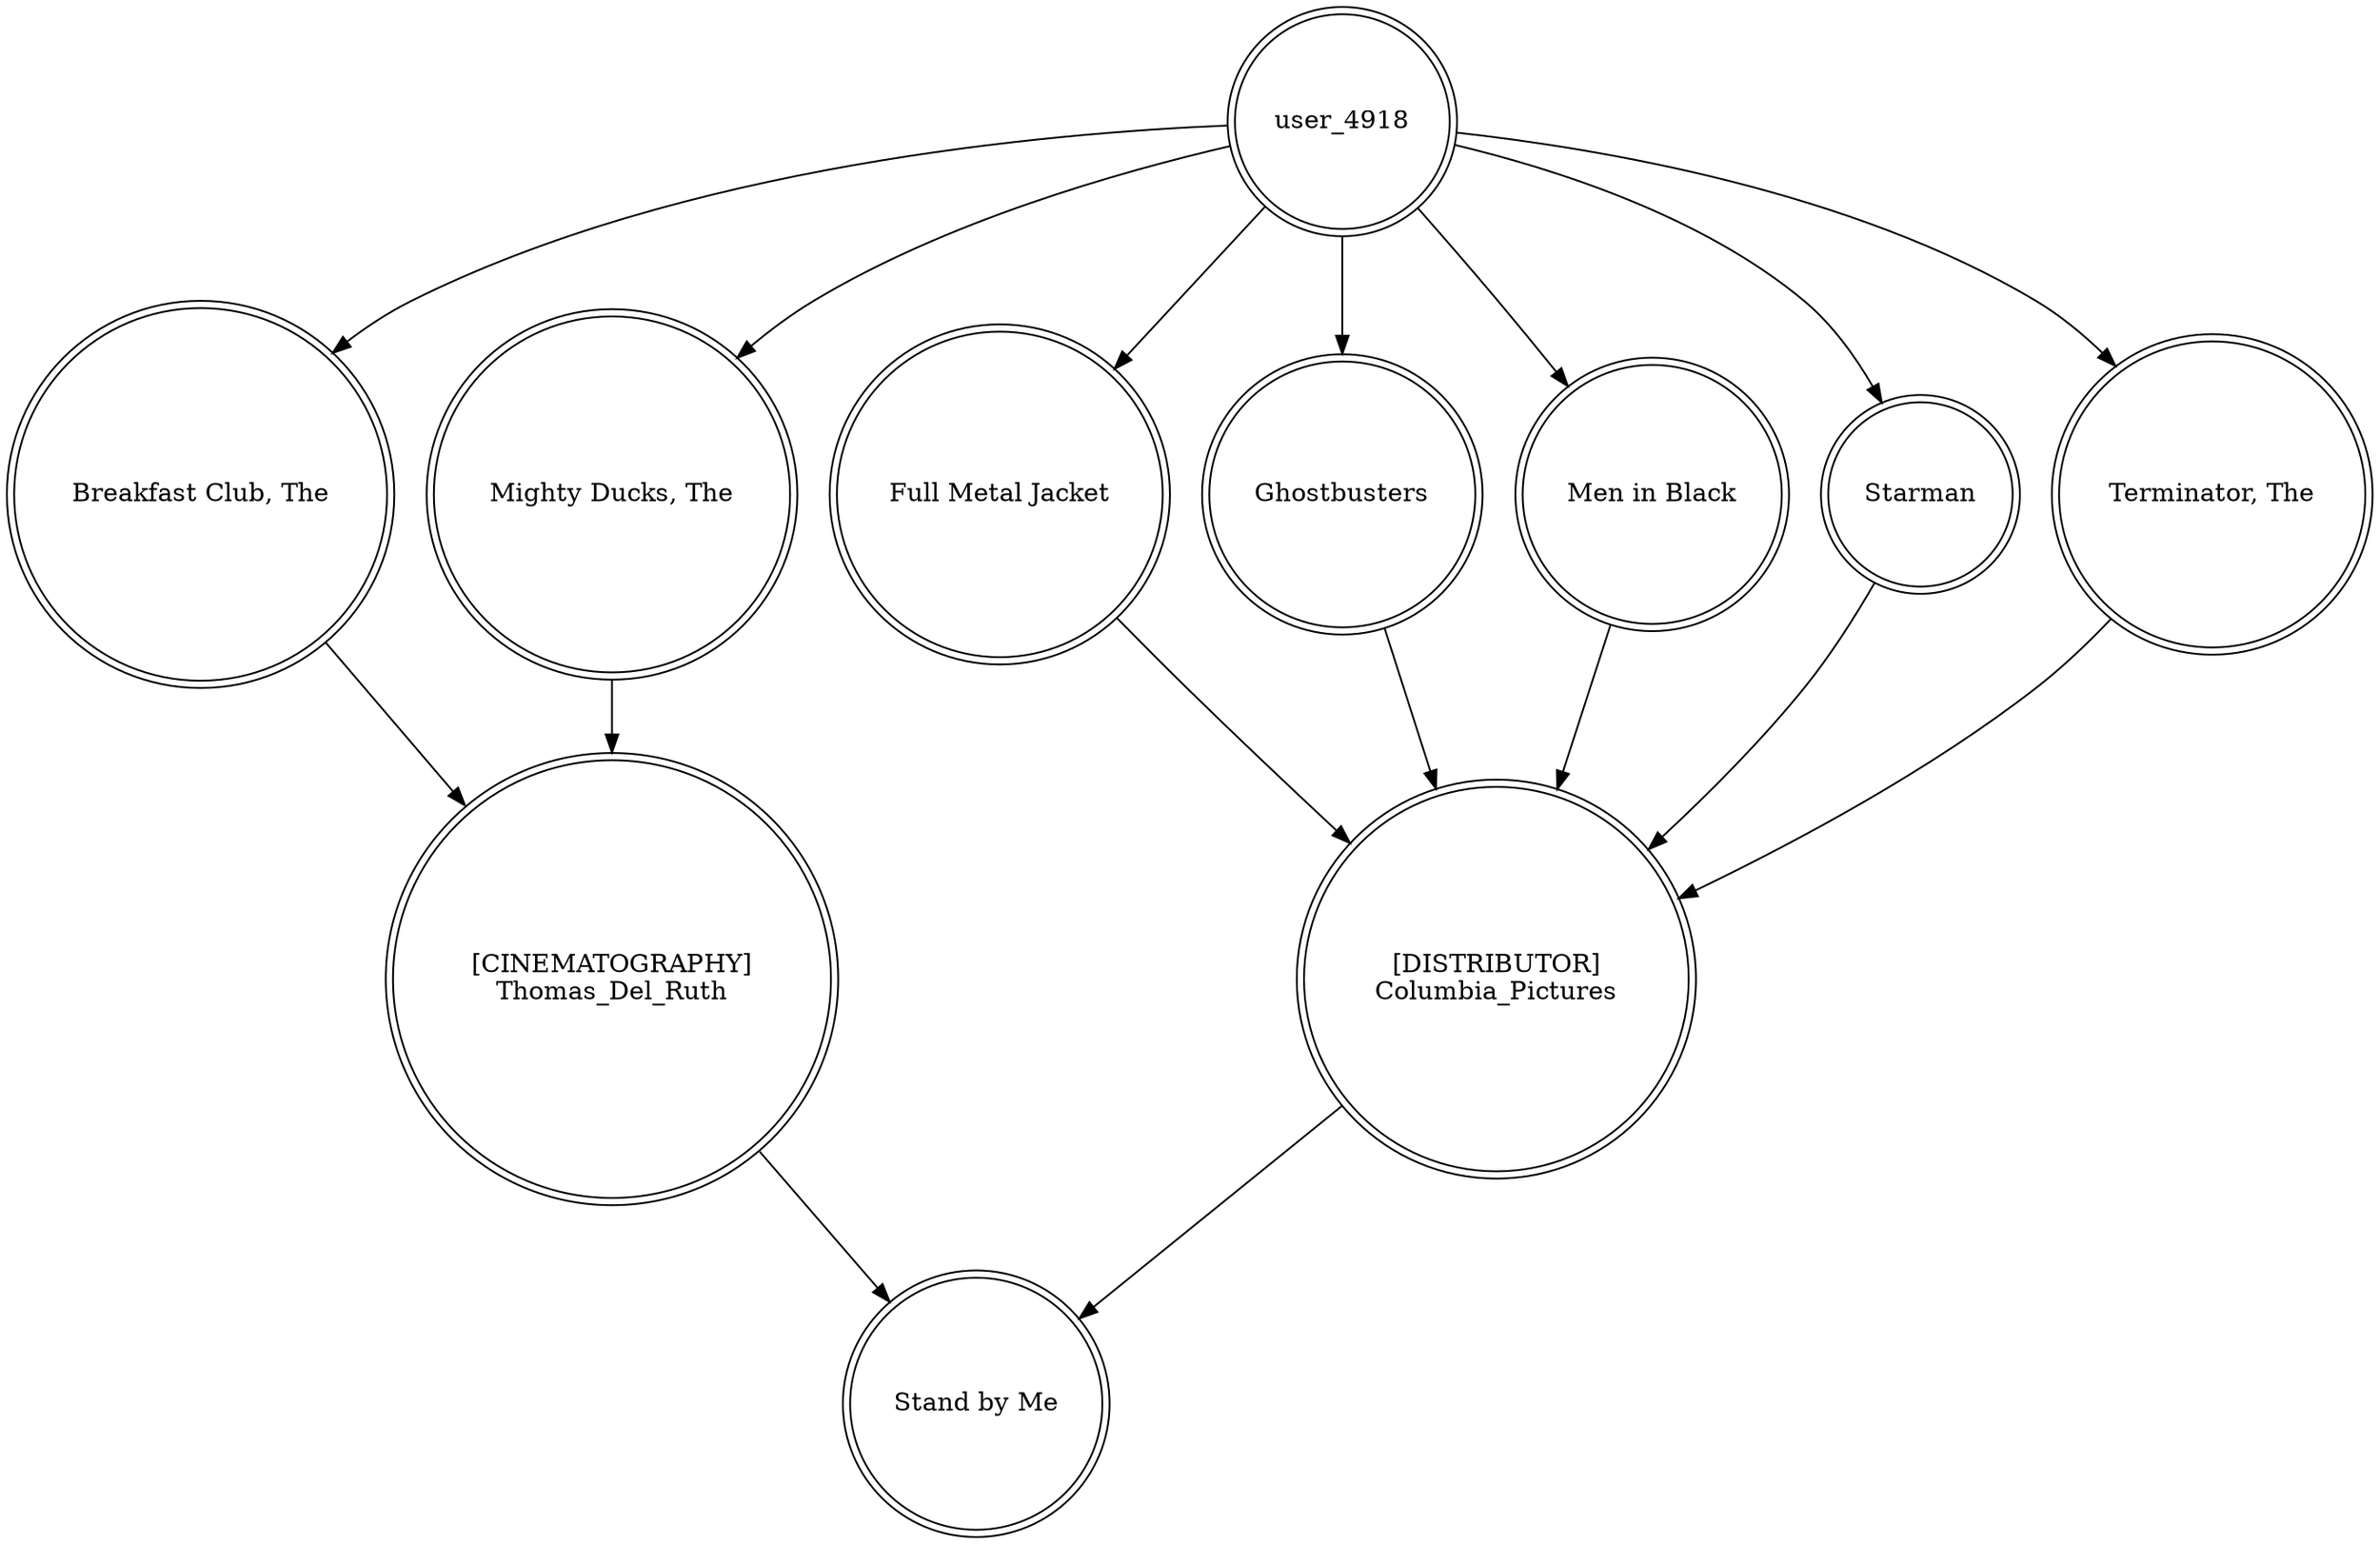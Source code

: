 digraph finite_state_machine {
	node [shape=doublecircle]
	"Breakfast Club, The" -> "[CINEMATOGRAPHY]
Thomas_Del_Ruth"
	"[DISTRIBUTOR]
Columbia_Pictures" -> "Stand by Me"
	"Full Metal Jacket" -> "[DISTRIBUTOR]
Columbia_Pictures"
	user_4918 -> "Breakfast Club, The"
	user_4918 -> "Full Metal Jacket"
	Ghostbusters -> "[DISTRIBUTOR]
Columbia_Pictures"
	user_4918 -> "Men in Black"
	"[CINEMATOGRAPHY]
Thomas_Del_Ruth" -> "Stand by Me"
	user_4918 -> Ghostbusters
	user_4918 -> "Mighty Ducks, The"
	"Men in Black" -> "[DISTRIBUTOR]
Columbia_Pictures"
	"Mighty Ducks, The" -> "[CINEMATOGRAPHY]
Thomas_Del_Ruth"
	user_4918 -> Starman
	"Terminator, The" -> "[DISTRIBUTOR]
Columbia_Pictures"
	user_4918 -> "Terminator, The"
	Starman -> "[DISTRIBUTOR]
Columbia_Pictures"
}
